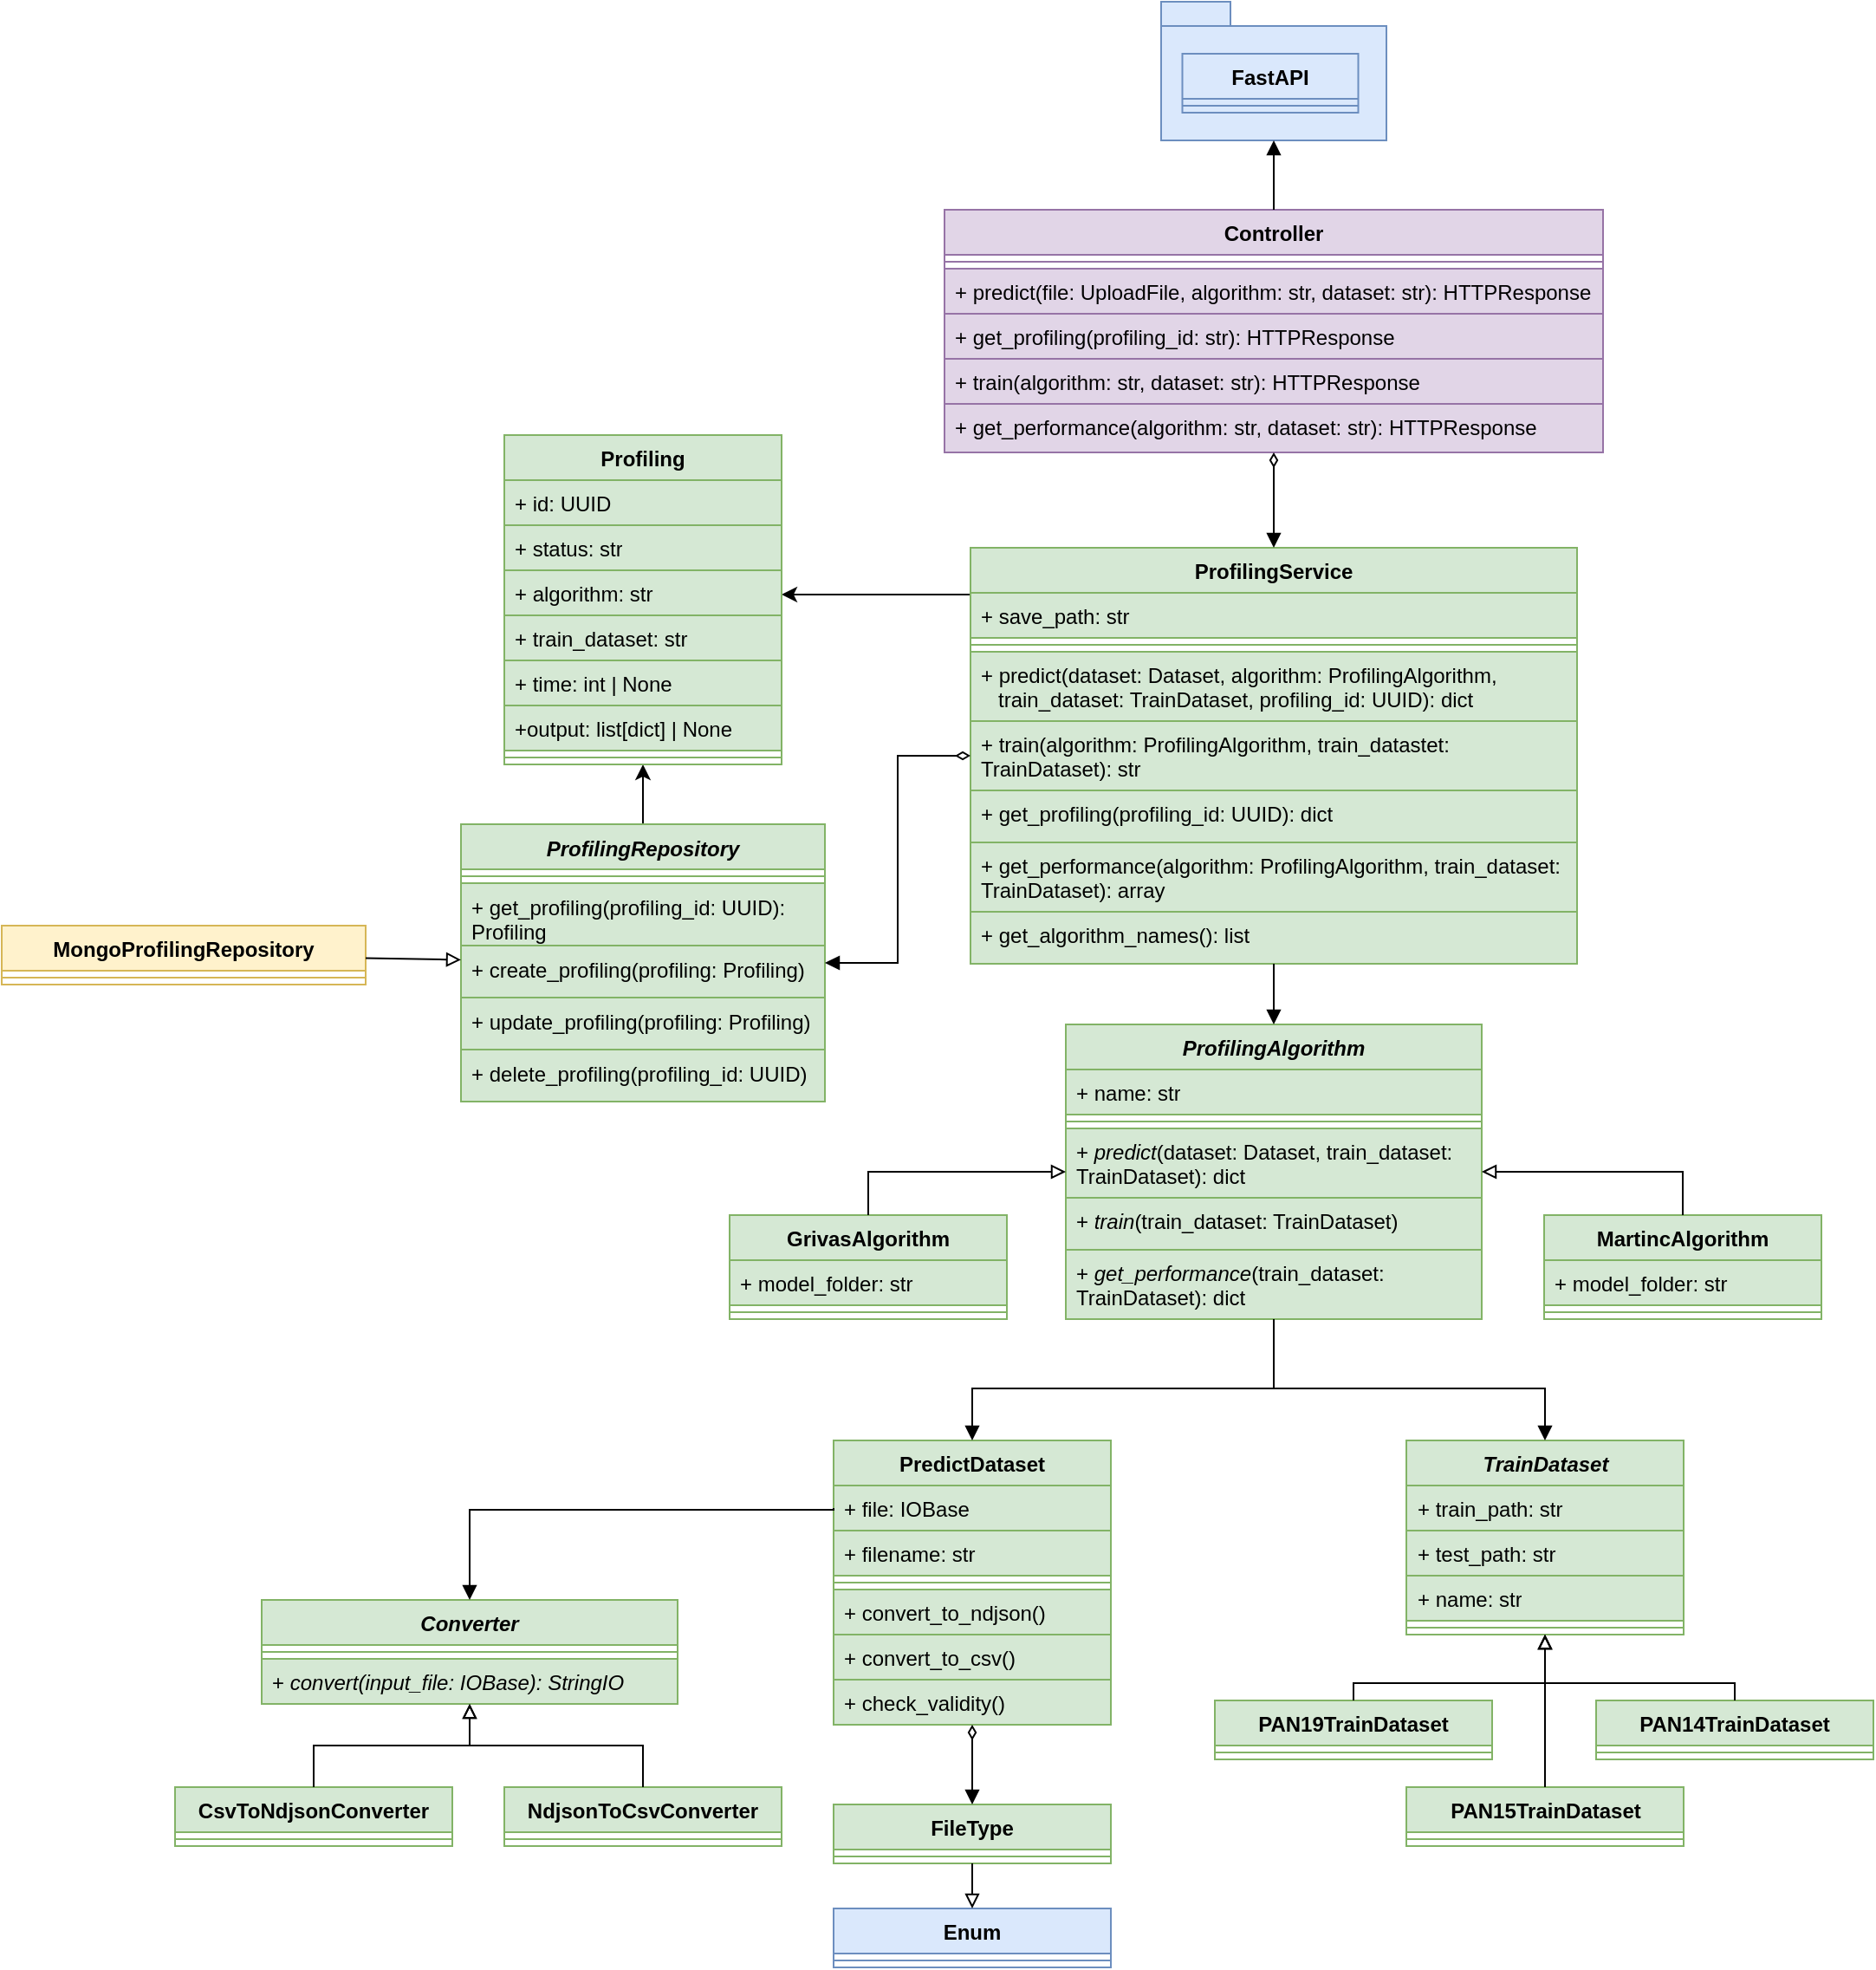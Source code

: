 <mxfile version="21.6.6" type="device">
  <diagram id="C5RBs43oDa-KdzZeNtuy" name="Page-1">
    <mxGraphModel dx="2245" dy="758" grid="1" gridSize="10" guides="1" tooltips="1" connect="1" arrows="1" fold="1" page="1" pageScale="1" pageWidth="827" pageHeight="1169" math="0" shadow="0">
      <root>
        <mxCell id="WIyWlLk6GJQsqaUBKTNV-0" />
        <mxCell id="WIyWlLk6GJQsqaUBKTNV-1" parent="WIyWlLk6GJQsqaUBKTNV-0" />
        <mxCell id="iga55nVqG8QuXNSVoh7L-0" value="Controller" style="swimlane;fontStyle=1;align=center;verticalAlign=top;childLayout=stackLayout;horizontal=1;startSize=26;horizontalStack=0;resizeParent=1;resizeParentMax=0;resizeLast=0;collapsible=1;marginBottom=0;whiteSpace=wrap;html=1;fillColor=#e1d5e7;strokeColor=#9673a6;" parent="WIyWlLk6GJQsqaUBKTNV-1" vertex="1">
          <mxGeometry x="224" y="150" width="380" height="140" as="geometry" />
        </mxCell>
        <mxCell id="iga55nVqG8QuXNSVoh7L-2" value="" style="line;strokeWidth=1;fillColor=none;align=left;verticalAlign=middle;spacingTop=-1;spacingLeft=3;spacingRight=3;rotatable=0;labelPosition=right;points=[];portConstraint=eastwest;strokeColor=inherit;" parent="iga55nVqG8QuXNSVoh7L-0" vertex="1">
          <mxGeometry y="26" width="380" height="8" as="geometry" />
        </mxCell>
        <mxCell id="iga55nVqG8QuXNSVoh7L-3" value="&lt;div&gt;+ predict(file: UploadFile, algorithm: str, dataset: str): HTTPResponse&lt;br&gt;&lt;/div&gt;" style="text;strokeColor=#9673a6;fillColor=#e1d5e7;align=left;verticalAlign=top;spacingLeft=4;spacingRight=4;overflow=hidden;rotatable=0;points=[[0,0.5],[1,0.5]];portConstraint=eastwest;whiteSpace=wrap;html=1;" parent="iga55nVqG8QuXNSVoh7L-0" vertex="1">
          <mxGeometry y="34" width="380" height="26" as="geometry" />
        </mxCell>
        <mxCell id="iga55nVqG8QuXNSVoh7L-4" value="+ get_profiling(profiling_id: str): HTTPResponse" style="text;strokeColor=#9673a6;fillColor=#e1d5e7;align=left;verticalAlign=top;spacingLeft=4;spacingRight=4;overflow=hidden;rotatable=0;points=[[0,0.5],[1,0.5]];portConstraint=eastwest;whiteSpace=wrap;html=1;" parent="iga55nVqG8QuXNSVoh7L-0" vertex="1">
          <mxGeometry y="60" width="380" height="26" as="geometry" />
        </mxCell>
        <mxCell id="iga55nVqG8QuXNSVoh7L-5" value="+ train(algorithm: str, dataset: str): HTTPResponse" style="text;strokeColor=#9673a6;fillColor=#e1d5e7;align=left;verticalAlign=top;spacingLeft=4;spacingRight=4;overflow=hidden;rotatable=0;points=[[0,0.5],[1,0.5]];portConstraint=eastwest;whiteSpace=wrap;html=1;" parent="iga55nVqG8QuXNSVoh7L-0" vertex="1">
          <mxGeometry y="86" width="380" height="26" as="geometry" />
        </mxCell>
        <mxCell id="iga55nVqG8QuXNSVoh7L-6" value="+ get_performance(algorithm: str, dataset: str): HTTPResponse" style="text;strokeColor=#9673a6;fillColor=#e1d5e7;align=left;verticalAlign=top;spacingLeft=4;spacingRight=4;overflow=hidden;rotatable=0;points=[[0,0.5],[1,0.5]];portConstraint=eastwest;whiteSpace=wrap;html=1;" parent="iga55nVqG8QuXNSVoh7L-0" vertex="1">
          <mxGeometry y="112" width="380" height="28" as="geometry" />
        </mxCell>
        <mxCell id="EwmfQyYsAitbLZJWJG6E-14" style="edgeStyle=orthogonalEdgeStyle;rounded=0;orthogonalLoop=1;jettySize=auto;html=1;" edge="1" parent="WIyWlLk6GJQsqaUBKTNV-1" source="iga55nVqG8QuXNSVoh7L-7" target="pwbX7yvWcsn5FrZxuHZ6-12">
          <mxGeometry relative="1" as="geometry">
            <Array as="points">
              <mxPoint x="200" y="372" />
              <mxPoint x="200" y="372" />
            </Array>
          </mxGeometry>
        </mxCell>
        <mxCell id="iga55nVqG8QuXNSVoh7L-7" value="ProfilingService" style="swimlane;fontStyle=1;align=center;verticalAlign=top;childLayout=stackLayout;horizontal=1;startSize=26;horizontalStack=0;resizeParent=1;resizeParentMax=0;resizeLast=0;collapsible=1;marginBottom=0;whiteSpace=wrap;html=1;fillColor=#d5e8d4;strokeColor=#82b366;" parent="WIyWlLk6GJQsqaUBKTNV-1" vertex="1">
          <mxGeometry x="239" y="345" width="350" height="240" as="geometry" />
        </mxCell>
        <mxCell id="iga55nVqG8QuXNSVoh7L-8" value="&lt;div&gt;+ save_path: str&lt;/div&gt;" style="text;strokeColor=#82b366;fillColor=#d5e8d4;align=left;verticalAlign=top;spacingLeft=4;spacingRight=4;overflow=hidden;rotatable=0;points=[[0,0.5],[1,0.5]];portConstraint=eastwest;whiteSpace=wrap;html=1;" parent="iga55nVqG8QuXNSVoh7L-7" vertex="1">
          <mxGeometry y="26" width="350" height="26" as="geometry" />
        </mxCell>
        <mxCell id="iga55nVqG8QuXNSVoh7L-9" value="" style="line;strokeWidth=1;fillColor=none;align=left;verticalAlign=middle;spacingTop=-1;spacingLeft=3;spacingRight=3;rotatable=0;labelPosition=right;points=[];portConstraint=eastwest;strokeColor=inherit;" parent="iga55nVqG8QuXNSVoh7L-7" vertex="1">
          <mxGeometry y="52" width="350" height="8" as="geometry" />
        </mxCell>
        <mxCell id="iga55nVqG8QuXNSVoh7L-10" value="&lt;div&gt;+ predict(dataset: Dataset, algorithm: ProfilingAlgorithm,&lt;/div&gt;&lt;div&gt;&amp;nbsp;&amp;nbsp; train_dataset: TrainDataset, profiling_id: UUID): dict&lt;br&gt;&lt;/div&gt;" style="text;strokeColor=#82b366;fillColor=#d5e8d4;align=left;verticalAlign=top;spacingLeft=4;spacingRight=4;overflow=hidden;rotatable=0;points=[[0,0.5],[1,0.5]];portConstraint=eastwest;whiteSpace=wrap;html=1;" parent="iga55nVqG8QuXNSVoh7L-7" vertex="1">
          <mxGeometry y="60" width="350" height="40" as="geometry" />
        </mxCell>
        <mxCell id="iga55nVqG8QuXNSVoh7L-22" value="+ train(algorithm: ProfilingAlgorithm, train_datastet: TrainDataset): str" style="text;strokeColor=#82b366;fillColor=#d5e8d4;align=left;verticalAlign=top;spacingLeft=4;spacingRight=4;overflow=hidden;rotatable=0;points=[[0,0.5],[1,0.5]];portConstraint=eastwest;whiteSpace=wrap;html=1;" parent="iga55nVqG8QuXNSVoh7L-7" vertex="1">
          <mxGeometry y="100" width="350" height="40" as="geometry" />
        </mxCell>
        <mxCell id="iga55nVqG8QuXNSVoh7L-21" value="+ get_profiling(profiling_id: UUID): dict" style="text;strokeColor=#82b366;fillColor=#d5e8d4;align=left;verticalAlign=top;spacingLeft=4;spacingRight=4;overflow=hidden;rotatable=0;points=[[0,0.5],[1,0.5]];portConstraint=eastwest;whiteSpace=wrap;html=1;" parent="iga55nVqG8QuXNSVoh7L-7" vertex="1">
          <mxGeometry y="140" width="350" height="30" as="geometry" />
        </mxCell>
        <mxCell id="iga55nVqG8QuXNSVoh7L-23" value="+ get_performance(algorithm: ProfilingAlgorithm, train_dataset: TrainDataset): array" style="text;strokeColor=#82b366;fillColor=#d5e8d4;align=left;verticalAlign=top;spacingLeft=4;spacingRight=4;overflow=hidden;rotatable=0;points=[[0,0.5],[1,0.5]];portConstraint=eastwest;whiteSpace=wrap;html=1;" parent="iga55nVqG8QuXNSVoh7L-7" vertex="1">
          <mxGeometry y="170" width="350" height="40" as="geometry" />
        </mxCell>
        <mxCell id="iga55nVqG8QuXNSVoh7L-24" value="+ get_algorithm_names(): list " style="text;strokeColor=#82b366;fillColor=#d5e8d4;align=left;verticalAlign=top;spacingLeft=4;spacingRight=4;overflow=hidden;rotatable=0;points=[[0,0.5],[1,0.5]];portConstraint=eastwest;whiteSpace=wrap;html=1;" parent="iga55nVqG8QuXNSVoh7L-7" vertex="1">
          <mxGeometry y="210" width="350" height="30" as="geometry" />
        </mxCell>
        <mxCell id="iga55nVqG8QuXNSVoh7L-11" value="" style="shape=folder;spacingTop=10;tabWidth=40;tabHeight=14;tabPosition=left;html=1;whiteSpace=wrap;labelPosition=center;verticalLabelPosition=bottom;align=center;verticalAlign=top;fillColor=#dae8fc;strokeColor=#6c8ebf;" parent="WIyWlLk6GJQsqaUBKTNV-1" vertex="1">
          <mxGeometry x="349" y="30" width="130" height="80" as="geometry" />
        </mxCell>
        <mxCell id="iga55nVqG8QuXNSVoh7L-12" value="FastAPI" style="swimlane;fontStyle=1;align=center;verticalAlign=top;childLayout=stackLayout;horizontal=1;startSize=26;horizontalStack=0;resizeParent=1;resizeParentMax=0;resizeLast=0;collapsible=1;marginBottom=0;whiteSpace=wrap;html=1;fillColor=#dae8fc;strokeColor=#6c8ebf;" parent="WIyWlLk6GJQsqaUBKTNV-1" vertex="1">
          <mxGeometry x="361.25" y="60" width="101.5" height="34" as="geometry" />
        </mxCell>
        <mxCell id="iga55nVqG8QuXNSVoh7L-14" value="" style="line;strokeWidth=1;fillColor=none;align=left;verticalAlign=middle;spacingTop=-1;spacingLeft=3;spacingRight=3;rotatable=0;labelPosition=right;points=[];portConstraint=eastwest;strokeColor=inherit;" parent="iga55nVqG8QuXNSVoh7L-12" vertex="1">
          <mxGeometry y="26" width="101.5" height="8" as="geometry" />
        </mxCell>
        <mxCell id="iga55nVqG8QuXNSVoh7L-16" value="" style="endArrow=block;html=1;rounded=0;entryX=0.5;entryY=1;entryDx=0;entryDy=0;entryPerimeter=0;exitX=0.5;exitY=0;exitDx=0;exitDy=0;endFill=1;" parent="WIyWlLk6GJQsqaUBKTNV-1" source="iga55nVqG8QuXNSVoh7L-0" target="iga55nVqG8QuXNSVoh7L-11" edge="1">
          <mxGeometry width="50" height="50" relative="1" as="geometry">
            <mxPoint x="310" y="280" as="sourcePoint" />
            <mxPoint x="360" y="230" as="targetPoint" />
          </mxGeometry>
        </mxCell>
        <mxCell id="iga55nVqG8QuXNSVoh7L-17" value="" style="endArrow=block;html=1;rounded=0;entryX=0.5;entryY=0;entryDx=0;entryDy=0;startArrow=diamondThin;startFill=0;endFill=1;" parent="WIyWlLk6GJQsqaUBKTNV-1" source="iga55nVqG8QuXNSVoh7L-6" target="iga55nVqG8QuXNSVoh7L-7" edge="1">
          <mxGeometry width="50" height="50" relative="1" as="geometry">
            <mxPoint x="411" y="370" as="sourcePoint" />
            <mxPoint x="360" y="230" as="targetPoint" />
          </mxGeometry>
        </mxCell>
        <mxCell id="iga55nVqG8QuXNSVoh7L-25" value="&lt;i&gt;ProfilingAlgorithm&lt;/i&gt;" style="swimlane;fontStyle=1;align=center;verticalAlign=top;childLayout=stackLayout;horizontal=1;startSize=26;horizontalStack=0;resizeParent=1;resizeParentMax=0;resizeLast=0;collapsible=1;marginBottom=0;whiteSpace=wrap;html=1;fillColor=#d5e8d4;strokeColor=#82b366;" parent="WIyWlLk6GJQsqaUBKTNV-1" vertex="1">
          <mxGeometry x="294" y="620" width="240" height="170" as="geometry" />
        </mxCell>
        <mxCell id="iga55nVqG8QuXNSVoh7L-26" value="&lt;div&gt;+ name: str&lt;/div&gt;" style="text;strokeColor=#82b366;fillColor=#d5e8d4;align=left;verticalAlign=top;spacingLeft=4;spacingRight=4;overflow=hidden;rotatable=0;points=[[0,0.5],[1,0.5]];portConstraint=eastwest;whiteSpace=wrap;html=1;" parent="iga55nVqG8QuXNSVoh7L-25" vertex="1">
          <mxGeometry y="26" width="240" height="26" as="geometry" />
        </mxCell>
        <mxCell id="iga55nVqG8QuXNSVoh7L-27" value="" style="line;strokeWidth=1;fillColor=none;align=left;verticalAlign=middle;spacingTop=-1;spacingLeft=3;spacingRight=3;rotatable=0;labelPosition=right;points=[];portConstraint=eastwest;strokeColor=inherit;" parent="iga55nVqG8QuXNSVoh7L-25" vertex="1">
          <mxGeometry y="52" width="240" height="8" as="geometry" />
        </mxCell>
        <mxCell id="iga55nVqG8QuXNSVoh7L-28" value="+ &lt;i&gt;predict&lt;/i&gt;(dataset: Dataset, train_dataset: TrainDataset): dict" style="text;strokeColor=#82b366;fillColor=#d5e8d4;align=left;verticalAlign=top;spacingLeft=4;spacingRight=4;overflow=hidden;rotatable=0;points=[[0,0.5],[1,0.5]];portConstraint=eastwest;whiteSpace=wrap;html=1;" parent="iga55nVqG8QuXNSVoh7L-25" vertex="1">
          <mxGeometry y="60" width="240" height="40" as="geometry" />
        </mxCell>
        <mxCell id="iga55nVqG8QuXNSVoh7L-72" value="+ &lt;i&gt;train&lt;/i&gt;(train_dataset: TrainDataset)" style="text;strokeColor=#82b366;fillColor=#d5e8d4;align=left;verticalAlign=top;spacingLeft=4;spacingRight=4;overflow=hidden;rotatable=0;points=[[0,0.5],[1,0.5]];portConstraint=eastwest;whiteSpace=wrap;html=1;" parent="iga55nVqG8QuXNSVoh7L-25" vertex="1">
          <mxGeometry y="100" width="240" height="30" as="geometry" />
        </mxCell>
        <mxCell id="iga55nVqG8QuXNSVoh7L-98" value="+ &lt;i&gt;get_performance&lt;/i&gt;(train_dataset: TrainDataset): dict" style="text;strokeColor=#82b366;fillColor=#d5e8d4;align=left;verticalAlign=top;spacingLeft=4;spacingRight=4;overflow=hidden;rotatable=0;points=[[0,0.5],[1,0.5]];portConstraint=eastwest;whiteSpace=wrap;html=1;" parent="iga55nVqG8QuXNSVoh7L-25" vertex="1">
          <mxGeometry y="130" width="240" height="40" as="geometry" />
        </mxCell>
        <mxCell id="iga55nVqG8QuXNSVoh7L-31" value="&lt;i&gt;TrainDataset&lt;/i&gt;" style="swimlane;fontStyle=1;align=center;verticalAlign=top;childLayout=stackLayout;horizontal=1;startSize=26;horizontalStack=0;resizeParent=1;resizeParentMax=0;resizeLast=0;collapsible=1;marginBottom=0;whiteSpace=wrap;html=1;fillColor=#d5e8d4;strokeColor=#82b366;" parent="WIyWlLk6GJQsqaUBKTNV-1" vertex="1">
          <mxGeometry x="490.5" y="860" width="160" height="112" as="geometry" />
        </mxCell>
        <mxCell id="iga55nVqG8QuXNSVoh7L-36" value="+ train_path: str" style="text;strokeColor=#82b366;fillColor=#d5e8d4;align=left;verticalAlign=top;spacingLeft=4;spacingRight=4;overflow=hidden;rotatable=0;points=[[0,0.5],[1,0.5]];portConstraint=eastwest;whiteSpace=wrap;html=1;" parent="iga55nVqG8QuXNSVoh7L-31" vertex="1">
          <mxGeometry y="26" width="160" height="26" as="geometry" />
        </mxCell>
        <mxCell id="iga55nVqG8QuXNSVoh7L-35" value="+ test_path: str" style="text;strokeColor=#82b366;fillColor=#d5e8d4;align=left;verticalAlign=top;spacingLeft=4;spacingRight=4;overflow=hidden;rotatable=0;points=[[0,0.5],[1,0.5]];portConstraint=eastwest;whiteSpace=wrap;html=1;" parent="iga55nVqG8QuXNSVoh7L-31" vertex="1">
          <mxGeometry y="52" width="160" height="26" as="geometry" />
        </mxCell>
        <mxCell id="iga55nVqG8QuXNSVoh7L-32" value="+ name: str" style="text;strokeColor=#82b366;fillColor=#d5e8d4;align=left;verticalAlign=top;spacingLeft=4;spacingRight=4;overflow=hidden;rotatable=0;points=[[0,0.5],[1,0.5]];portConstraint=eastwest;whiteSpace=wrap;html=1;" parent="iga55nVqG8QuXNSVoh7L-31" vertex="1">
          <mxGeometry y="78" width="160" height="26" as="geometry" />
        </mxCell>
        <mxCell id="iga55nVqG8QuXNSVoh7L-33" value="" style="line;strokeWidth=1;fillColor=none;align=left;verticalAlign=middle;spacingTop=-1;spacingLeft=3;spacingRight=3;rotatable=0;labelPosition=right;points=[];portConstraint=eastwest;strokeColor=inherit;" parent="iga55nVqG8QuXNSVoh7L-31" vertex="1">
          <mxGeometry y="104" width="160" height="8" as="geometry" />
        </mxCell>
        <mxCell id="iga55nVqG8QuXNSVoh7L-53" value="PAN14TrainDataset" style="swimlane;fontStyle=1;align=center;verticalAlign=top;childLayout=stackLayout;horizontal=1;startSize=26;horizontalStack=0;resizeParent=1;resizeParentMax=0;resizeLast=0;collapsible=1;marginBottom=0;whiteSpace=wrap;html=1;fillColor=#d5e8d4;strokeColor=#82b366;" parent="WIyWlLk6GJQsqaUBKTNV-1" vertex="1">
          <mxGeometry x="600" y="1010" width="160" height="34" as="geometry" />
        </mxCell>
        <mxCell id="iga55nVqG8QuXNSVoh7L-55" value="" style="line;strokeWidth=1;fillColor=none;align=left;verticalAlign=middle;spacingTop=-1;spacingLeft=3;spacingRight=3;rotatable=0;labelPosition=right;points=[];portConstraint=eastwest;strokeColor=inherit;" parent="iga55nVqG8QuXNSVoh7L-53" vertex="1">
          <mxGeometry y="26" width="160" height="8" as="geometry" />
        </mxCell>
        <mxCell id="iga55nVqG8QuXNSVoh7L-57" value="PAN15TrainDataset" style="swimlane;fontStyle=1;align=center;verticalAlign=top;childLayout=stackLayout;horizontal=1;startSize=26;horizontalStack=0;resizeParent=1;resizeParentMax=0;resizeLast=0;collapsible=1;marginBottom=0;whiteSpace=wrap;html=1;fillColor=#d5e8d4;strokeColor=#82b366;" parent="WIyWlLk6GJQsqaUBKTNV-1" vertex="1">
          <mxGeometry x="490.5" y="1060" width="160" height="34" as="geometry" />
        </mxCell>
        <mxCell id="iga55nVqG8QuXNSVoh7L-59" value="" style="line;strokeWidth=1;fillColor=none;align=left;verticalAlign=middle;spacingTop=-1;spacingLeft=3;spacingRight=3;rotatable=0;labelPosition=right;points=[];portConstraint=eastwest;strokeColor=inherit;" parent="iga55nVqG8QuXNSVoh7L-57" vertex="1">
          <mxGeometry y="26" width="160" height="8" as="geometry" />
        </mxCell>
        <mxCell id="iga55nVqG8QuXNSVoh7L-61" value="&lt;b&gt;PAN19TrainDataset&lt;/b&gt;" style="swimlane;fontStyle=1;align=center;verticalAlign=top;childLayout=stackLayout;horizontal=1;startSize=26;horizontalStack=0;resizeParent=1;resizeParentMax=0;resizeLast=0;collapsible=1;marginBottom=0;whiteSpace=wrap;html=1;fillColor=#d5e8d4;strokeColor=#82b366;" parent="WIyWlLk6GJQsqaUBKTNV-1" vertex="1">
          <mxGeometry x="380" y="1010" width="160" height="34" as="geometry" />
        </mxCell>
        <mxCell id="iga55nVqG8QuXNSVoh7L-63" value="" style="line;strokeWidth=1;fillColor=none;align=left;verticalAlign=middle;spacingTop=-1;spacingLeft=3;spacingRight=3;rotatable=0;labelPosition=right;points=[];portConstraint=eastwest;strokeColor=inherit;" parent="iga55nVqG8QuXNSVoh7L-61" vertex="1">
          <mxGeometry y="26" width="160" height="8" as="geometry" />
        </mxCell>
        <mxCell id="iga55nVqG8QuXNSVoh7L-65" value="" style="endArrow=block;html=1;rounded=0;entryX=0.5;entryY=1;entryDx=0;entryDy=0;exitX=0.5;exitY=0;exitDx=0;exitDy=0;edgeStyle=orthogonalEdgeStyle;startArrow=none;startFill=0;endFill=0;" parent="WIyWlLk6GJQsqaUBKTNV-1" source="iga55nVqG8QuXNSVoh7L-61" target="iga55nVqG8QuXNSVoh7L-31" edge="1">
          <mxGeometry width="50" height="50" relative="1" as="geometry">
            <mxPoint x="500.5" y="890" as="sourcePoint" />
            <mxPoint x="550.5" y="840" as="targetPoint" />
            <Array as="points">
              <mxPoint x="460" y="1000" />
              <mxPoint x="571" y="1000" />
            </Array>
          </mxGeometry>
        </mxCell>
        <mxCell id="iga55nVqG8QuXNSVoh7L-68" value="" style="endArrow=block;html=1;rounded=0;entryX=0.5;entryY=1;entryDx=0;entryDy=0;exitX=0.5;exitY=0;exitDx=0;exitDy=0;edgeStyle=orthogonalEdgeStyle;endFill=0;startArrow=none;startFill=0;" parent="WIyWlLk6GJQsqaUBKTNV-1" source="iga55nVqG8QuXNSVoh7L-53" target="iga55nVqG8QuXNSVoh7L-31" edge="1">
          <mxGeometry width="50" height="50" relative="1" as="geometry">
            <mxPoint x="390.5" y="990" as="sourcePoint" />
            <mxPoint x="580.5" y="922" as="targetPoint" />
            <Array as="points">
              <mxPoint x="680" y="1000" />
              <mxPoint x="571" y="1000" />
            </Array>
          </mxGeometry>
        </mxCell>
        <mxCell id="iga55nVqG8QuXNSVoh7L-69" value="" style="endArrow=block;html=1;rounded=0;entryX=0.5;entryY=1;entryDx=0;entryDy=0;exitX=0.5;exitY=0;exitDx=0;exitDy=0;endFill=0;startArrow=none;startFill=0;" parent="WIyWlLk6GJQsqaUBKTNV-1" source="iga55nVqG8QuXNSVoh7L-57" target="iga55nVqG8QuXNSVoh7L-31" edge="1">
          <mxGeometry width="50" height="50" relative="1" as="geometry">
            <mxPoint x="530.5" y="940" as="sourcePoint" />
            <mxPoint x="580.5" y="890" as="targetPoint" />
          </mxGeometry>
        </mxCell>
        <mxCell id="iga55nVqG8QuXNSVoh7L-70" value="" style="endArrow=none;html=1;rounded=0;endFill=0;startArrow=block;startFill=1;edgeStyle=orthogonalEdgeStyle;" parent="WIyWlLk6GJQsqaUBKTNV-1" source="iga55nVqG8QuXNSVoh7L-31" target="iga55nVqG8QuXNSVoh7L-98" edge="1">
          <mxGeometry width="50" height="50" relative="1" as="geometry">
            <mxPoint x="540.25" y="760" as="sourcePoint" />
            <mxPoint x="380.25" y="770" as="targetPoint" />
            <Array as="points">
              <mxPoint x="571" y="830" />
              <mxPoint x="414" y="830" />
            </Array>
          </mxGeometry>
        </mxCell>
        <mxCell id="iga55nVqG8QuXNSVoh7L-74" value="" style="endArrow=block;html=1;rounded=0;entryX=0.5;entryY=0;entryDx=0;entryDy=0;endFill=1;" parent="WIyWlLk6GJQsqaUBKTNV-1" source="iga55nVqG8QuXNSVoh7L-24" target="iga55nVqG8QuXNSVoh7L-25" edge="1">
          <mxGeometry width="50" height="50" relative="1" as="geometry">
            <mxPoint x="440" y="670" as="sourcePoint" />
            <mxPoint x="310" y="740" as="targetPoint" />
          </mxGeometry>
        </mxCell>
        <mxCell id="iga55nVqG8QuXNSVoh7L-75" value="PredictDataset" style="swimlane;fontStyle=1;align=center;verticalAlign=top;childLayout=stackLayout;horizontal=1;startSize=26;horizontalStack=0;resizeParent=1;resizeParentMax=0;resizeLast=0;collapsible=1;marginBottom=0;whiteSpace=wrap;html=1;fillColor=#d5e8d4;strokeColor=#82b366;" parent="WIyWlLk6GJQsqaUBKTNV-1" vertex="1">
          <mxGeometry x="160" y="860" width="160" height="164" as="geometry" />
        </mxCell>
        <mxCell id="iga55nVqG8QuXNSVoh7L-89" value="+ file: IOBase" style="text;strokeColor=#82b366;fillColor=#d5e8d4;align=left;verticalAlign=top;spacingLeft=4;spacingRight=4;overflow=hidden;rotatable=0;points=[[0,0.5],[1,0.5]];portConstraint=eastwest;whiteSpace=wrap;html=1;" parent="iga55nVqG8QuXNSVoh7L-75" vertex="1">
          <mxGeometry y="26" width="160" height="26" as="geometry" />
        </mxCell>
        <mxCell id="iga55nVqG8QuXNSVoh7L-78" value="&lt;div&gt;+ filename: str&lt;/div&gt;" style="text;strokeColor=#82b366;fillColor=#d5e8d4;align=left;verticalAlign=top;spacingLeft=4;spacingRight=4;overflow=hidden;rotatable=0;points=[[0,0.5],[1,0.5]];portConstraint=eastwest;whiteSpace=wrap;html=1;" parent="iga55nVqG8QuXNSVoh7L-75" vertex="1">
          <mxGeometry y="52" width="160" height="26" as="geometry" />
        </mxCell>
        <mxCell id="iga55nVqG8QuXNSVoh7L-110" value="" style="line;strokeWidth=1;fillColor=none;align=left;verticalAlign=middle;spacingTop=-1;spacingLeft=3;spacingRight=3;rotatable=0;labelPosition=right;points=[];portConstraint=eastwest;strokeColor=inherit;" parent="iga55nVqG8QuXNSVoh7L-75" vertex="1">
          <mxGeometry y="78" width="160" height="8" as="geometry" />
        </mxCell>
        <mxCell id="iga55nVqG8QuXNSVoh7L-109" value="+ convert_to_ndjson()" style="text;strokeColor=#82b366;fillColor=#d5e8d4;align=left;verticalAlign=top;spacingLeft=4;spacingRight=4;overflow=hidden;rotatable=0;points=[[0,0.5],[1,0.5]];portConstraint=eastwest;whiteSpace=wrap;html=1;" parent="iga55nVqG8QuXNSVoh7L-75" vertex="1">
          <mxGeometry y="86" width="160" height="26" as="geometry" />
        </mxCell>
        <mxCell id="iga55nVqG8QuXNSVoh7L-111" value="+ convert_to_csv()" style="text;strokeColor=#82b366;fillColor=#d5e8d4;align=left;verticalAlign=top;spacingLeft=4;spacingRight=4;overflow=hidden;rotatable=0;points=[[0,0.5],[1,0.5]];portConstraint=eastwest;whiteSpace=wrap;html=1;" parent="iga55nVqG8QuXNSVoh7L-75" vertex="1">
          <mxGeometry y="112" width="160" height="26" as="geometry" />
        </mxCell>
        <mxCell id="iga55nVqG8QuXNSVoh7L-112" value="+ check_validity()" style="text;strokeColor=#82b366;fillColor=#d5e8d4;align=left;verticalAlign=top;spacingLeft=4;spacingRight=4;overflow=hidden;rotatable=0;points=[[0,0.5],[1,0.5]];portConstraint=eastwest;whiteSpace=wrap;html=1;" parent="iga55nVqG8QuXNSVoh7L-75" vertex="1">
          <mxGeometry y="138" width="160" height="26" as="geometry" />
        </mxCell>
        <mxCell id="iga55nVqG8QuXNSVoh7L-80" value="FileType" style="swimlane;fontStyle=1;align=center;verticalAlign=top;childLayout=stackLayout;horizontal=1;startSize=26;horizontalStack=0;resizeParent=1;resizeParentMax=0;resizeLast=0;collapsible=1;marginBottom=0;whiteSpace=wrap;html=1;fillColor=#d5e8d4;strokeColor=#82b366;" parent="WIyWlLk6GJQsqaUBKTNV-1" vertex="1">
          <mxGeometry x="160" y="1070" width="160" height="34" as="geometry" />
        </mxCell>
        <mxCell id="iga55nVqG8QuXNSVoh7L-82" value="" style="line;strokeWidth=1;fillColor=none;align=left;verticalAlign=middle;spacingTop=-1;spacingLeft=3;spacingRight=3;rotatable=0;labelPosition=right;points=[];portConstraint=eastwest;strokeColor=inherit;" parent="iga55nVqG8QuXNSVoh7L-80" vertex="1">
          <mxGeometry y="26" width="160" height="8" as="geometry" />
        </mxCell>
        <mxCell id="iga55nVqG8QuXNSVoh7L-83" value="Enum" style="swimlane;fontStyle=1;align=center;verticalAlign=top;childLayout=stackLayout;horizontal=1;startSize=26;horizontalStack=0;resizeParent=1;resizeParentMax=0;resizeLast=0;collapsible=1;marginBottom=0;whiteSpace=wrap;html=1;fillColor=#dae8fc;strokeColor=#6c8ebf;" parent="WIyWlLk6GJQsqaUBKTNV-1" vertex="1">
          <mxGeometry x="160" y="1130" width="160" height="34" as="geometry" />
        </mxCell>
        <mxCell id="iga55nVqG8QuXNSVoh7L-84" value="" style="line;strokeWidth=1;fillColor=none;align=left;verticalAlign=middle;spacingTop=-1;spacingLeft=3;spacingRight=3;rotatable=0;labelPosition=right;points=[];portConstraint=eastwest;strokeColor=inherit;" parent="iga55nVqG8QuXNSVoh7L-83" vertex="1">
          <mxGeometry y="26" width="160" height="8" as="geometry" />
        </mxCell>
        <mxCell id="iga55nVqG8QuXNSVoh7L-85" value="" style="endArrow=block;html=1;rounded=0;entryX=0.5;entryY=0;entryDx=0;entryDy=0;exitX=0.5;exitY=1;exitDx=0;exitDy=0;endFill=0;" parent="WIyWlLk6GJQsqaUBKTNV-1" source="iga55nVqG8QuXNSVoh7L-80" target="iga55nVqG8QuXNSVoh7L-83" edge="1">
          <mxGeometry width="50" height="50" relative="1" as="geometry">
            <mxPoint x="222" y="720" as="sourcePoint" />
            <mxPoint x="370" y="997" as="targetPoint" />
          </mxGeometry>
        </mxCell>
        <mxCell id="iga55nVqG8QuXNSVoh7L-88" value="" style="endArrow=diamondThin;html=1;rounded=0;endFill=0;startArrow=block;startFill=1;entryX=0.5;entryY=1;entryDx=0;entryDy=0;exitX=0.5;exitY=0;exitDx=0;exitDy=0;" parent="WIyWlLk6GJQsqaUBKTNV-1" source="iga55nVqG8QuXNSVoh7L-80" target="iga55nVqG8QuXNSVoh7L-75" edge="1">
          <mxGeometry width="50" height="50" relative="1" as="geometry">
            <mxPoint x="505" y="955" as="sourcePoint" />
            <mxPoint x="302" y="930" as="targetPoint" />
          </mxGeometry>
        </mxCell>
        <mxCell id="iga55nVqG8QuXNSVoh7L-92" value="" style="endArrow=block;html=1;rounded=0;entryX=0.5;entryY=0;entryDx=0;entryDy=0;edgeStyle=orthogonalEdgeStyle;endFill=1;" parent="WIyWlLk6GJQsqaUBKTNV-1" source="iga55nVqG8QuXNSVoh7L-98" target="iga55nVqG8QuXNSVoh7L-75" edge="1">
          <mxGeometry width="50" height="50" relative="1" as="geometry">
            <mxPoint x="360" y="960" as="sourcePoint" />
            <mxPoint x="410" y="910" as="targetPoint" />
            <Array as="points">
              <mxPoint x="414" y="830" />
              <mxPoint x="240" y="830" />
            </Array>
          </mxGeometry>
        </mxCell>
        <mxCell id="iga55nVqG8QuXNSVoh7L-93" value="MartincAlgorithm" style="swimlane;fontStyle=1;align=center;verticalAlign=top;childLayout=stackLayout;horizontal=1;startSize=26;horizontalStack=0;resizeParent=1;resizeParentMax=0;resizeLast=0;collapsible=1;marginBottom=0;whiteSpace=wrap;html=1;fillColor=#d5e8d4;strokeColor=#82b366;" parent="WIyWlLk6GJQsqaUBKTNV-1" vertex="1">
          <mxGeometry x="570" y="730" width="160" height="60" as="geometry" />
        </mxCell>
        <mxCell id="iga55nVqG8QuXNSVoh7L-94" value="+ model_folder: str" style="text;strokeColor=#82b366;fillColor=#d5e8d4;align=left;verticalAlign=top;spacingLeft=4;spacingRight=4;overflow=hidden;rotatable=0;points=[[0,0.5],[1,0.5]];portConstraint=eastwest;whiteSpace=wrap;html=1;" parent="iga55nVqG8QuXNSVoh7L-93" vertex="1">
          <mxGeometry y="26" width="160" height="26" as="geometry" />
        </mxCell>
        <mxCell id="iga55nVqG8QuXNSVoh7L-97" value="" style="line;strokeWidth=1;fillColor=none;align=left;verticalAlign=middle;spacingTop=-1;spacingLeft=3;spacingRight=3;rotatable=0;labelPosition=right;points=[];portConstraint=eastwest;strokeColor=inherit;" parent="iga55nVqG8QuXNSVoh7L-93" vertex="1">
          <mxGeometry y="52" width="160" height="8" as="geometry" />
        </mxCell>
        <mxCell id="iga55nVqG8QuXNSVoh7L-99" value="" style="endArrow=block;html=1;rounded=0;exitX=0.5;exitY=0;exitDx=0;exitDy=0;endFill=0;edgeStyle=orthogonalEdgeStyle;" parent="WIyWlLk6GJQsqaUBKTNV-1" source="iga55nVqG8QuXNSVoh7L-93" target="iga55nVqG8QuXNSVoh7L-25" edge="1">
          <mxGeometry width="50" height="50" relative="1" as="geometry">
            <mxPoint x="610" y="635" as="sourcePoint" />
            <mxPoint x="660" y="585" as="targetPoint" />
          </mxGeometry>
        </mxCell>
        <mxCell id="iga55nVqG8QuXNSVoh7L-100" value="GrivasAlgorithm" style="swimlane;fontStyle=1;align=center;verticalAlign=top;childLayout=stackLayout;horizontal=1;startSize=26;horizontalStack=0;resizeParent=1;resizeParentMax=0;resizeLast=0;collapsible=1;marginBottom=0;whiteSpace=wrap;html=1;fillColor=#d5e8d4;strokeColor=#82b366;" parent="WIyWlLk6GJQsqaUBKTNV-1" vertex="1">
          <mxGeometry x="100" y="730" width="160" height="60" as="geometry" />
        </mxCell>
        <mxCell id="iga55nVqG8QuXNSVoh7L-101" value="+ model_folder: str" style="text;strokeColor=#82b366;fillColor=#d5e8d4;align=left;verticalAlign=top;spacingLeft=4;spacingRight=4;overflow=hidden;rotatable=0;points=[[0,0.5],[1,0.5]];portConstraint=eastwest;whiteSpace=wrap;html=1;" parent="iga55nVqG8QuXNSVoh7L-100" vertex="1">
          <mxGeometry y="26" width="160" height="26" as="geometry" />
        </mxCell>
        <mxCell id="iga55nVqG8QuXNSVoh7L-102" value="" style="line;strokeWidth=1;fillColor=none;align=left;verticalAlign=middle;spacingTop=-1;spacingLeft=3;spacingRight=3;rotatable=0;labelPosition=right;points=[];portConstraint=eastwest;strokeColor=inherit;" parent="iga55nVqG8QuXNSVoh7L-100" vertex="1">
          <mxGeometry y="52" width="160" height="8" as="geometry" />
        </mxCell>
        <mxCell id="iga55nVqG8QuXNSVoh7L-103" value="" style="endArrow=block;html=1;rounded=0;exitX=0.5;exitY=0;exitDx=0;exitDy=0;endFill=0;edgeStyle=orthogonalEdgeStyle;" parent="WIyWlLk6GJQsqaUBKTNV-1" source="iga55nVqG8QuXNSVoh7L-100" target="iga55nVqG8QuXNSVoh7L-25" edge="1">
          <mxGeometry width="50" height="50" relative="1" as="geometry">
            <mxPoint x="263" y="640" as="sourcePoint" />
            <mxPoint x="217" y="641" as="targetPoint" />
          </mxGeometry>
        </mxCell>
        <mxCell id="iga55nVqG8QuXNSVoh7L-118" value="&lt;i&gt;Converter&lt;/i&gt;" style="swimlane;fontStyle=1;align=center;verticalAlign=top;childLayout=stackLayout;horizontal=1;startSize=26;horizontalStack=0;resizeParent=1;resizeParentMax=0;resizeLast=0;collapsible=1;marginBottom=0;whiteSpace=wrap;html=1;fillColor=#d5e8d4;strokeColor=#82b366;" parent="WIyWlLk6GJQsqaUBKTNV-1" vertex="1">
          <mxGeometry x="-170" y="952" width="240" height="60" as="geometry" />
        </mxCell>
        <mxCell id="iga55nVqG8QuXNSVoh7L-120" value="" style="line;strokeWidth=1;fillColor=none;align=left;verticalAlign=middle;spacingTop=-1;spacingLeft=3;spacingRight=3;rotatable=0;labelPosition=right;points=[];portConstraint=eastwest;strokeColor=inherit;" parent="iga55nVqG8QuXNSVoh7L-118" vertex="1">
          <mxGeometry y="26" width="240" height="8" as="geometry" />
        </mxCell>
        <mxCell id="iga55nVqG8QuXNSVoh7L-123" value="&lt;div&gt;+ &lt;i&gt;convert(input_file: IOBase): StringIO&lt;/i&gt;&lt;/div&gt;" style="text;strokeColor=#82b366;fillColor=#d5e8d4;align=left;verticalAlign=top;spacingLeft=4;spacingRight=4;overflow=hidden;rotatable=0;points=[[0,0.5],[1,0.5]];portConstraint=eastwest;whiteSpace=wrap;html=1;" parent="iga55nVqG8QuXNSVoh7L-118" vertex="1">
          <mxGeometry y="34" width="240" height="26" as="geometry" />
        </mxCell>
        <mxCell id="iga55nVqG8QuXNSVoh7L-127" value="&lt;div&gt;CsvToNdjsonConverter&lt;/div&gt;" style="swimlane;fontStyle=1;align=center;verticalAlign=top;childLayout=stackLayout;horizontal=1;startSize=26;horizontalStack=0;resizeParent=1;resizeParentMax=0;resizeLast=0;collapsible=1;marginBottom=0;whiteSpace=wrap;html=1;fillColor=#d5e8d4;strokeColor=#82b366;" parent="WIyWlLk6GJQsqaUBKTNV-1" vertex="1">
          <mxGeometry x="-220" y="1060" width="160" height="34" as="geometry" />
        </mxCell>
        <mxCell id="iga55nVqG8QuXNSVoh7L-130" value="" style="line;strokeWidth=1;fillColor=none;align=left;verticalAlign=middle;spacingTop=-1;spacingLeft=3;spacingRight=3;rotatable=0;labelPosition=right;points=[];portConstraint=eastwest;strokeColor=inherit;" parent="iga55nVqG8QuXNSVoh7L-127" vertex="1">
          <mxGeometry y="26" width="160" height="8" as="geometry" />
        </mxCell>
        <mxCell id="iga55nVqG8QuXNSVoh7L-134" value="NdjsonToCsvConverter" style="swimlane;fontStyle=1;align=center;verticalAlign=top;childLayout=stackLayout;horizontal=1;startSize=26;horizontalStack=0;resizeParent=1;resizeParentMax=0;resizeLast=0;collapsible=1;marginBottom=0;whiteSpace=wrap;html=1;fillColor=#d5e8d4;strokeColor=#82b366;" parent="WIyWlLk6GJQsqaUBKTNV-1" vertex="1">
          <mxGeometry x="-30" y="1060" width="160" height="34" as="geometry" />
        </mxCell>
        <mxCell id="iga55nVqG8QuXNSVoh7L-135" value="" style="line;strokeWidth=1;fillColor=none;align=left;verticalAlign=middle;spacingTop=-1;spacingLeft=3;spacingRight=3;rotatable=0;labelPosition=right;points=[];portConstraint=eastwest;strokeColor=inherit;" parent="iga55nVqG8QuXNSVoh7L-134" vertex="1">
          <mxGeometry y="26" width="160" height="8" as="geometry" />
        </mxCell>
        <mxCell id="iga55nVqG8QuXNSVoh7L-136" value="" style="endArrow=block;html=1;rounded=0;entryX=0.5;entryY=1;entryDx=0;entryDy=0;exitX=0.5;exitY=0;exitDx=0;exitDy=0;edgeStyle=orthogonalEdgeStyle;endFill=0;" parent="WIyWlLk6GJQsqaUBKTNV-1" source="iga55nVqG8QuXNSVoh7L-127" target="iga55nVqG8QuXNSVoh7L-118" edge="1">
          <mxGeometry width="50" height="50" relative="1" as="geometry">
            <mxPoint x="-150" y="1022" as="sourcePoint" />
            <mxPoint x="-100" y="972" as="targetPoint" />
          </mxGeometry>
        </mxCell>
        <mxCell id="iga55nVqG8QuXNSVoh7L-138" value="" style="endArrow=block;html=1;rounded=0;exitX=0.5;exitY=0;exitDx=0;exitDy=0;edgeStyle=orthogonalEdgeStyle;endFill=0;" parent="WIyWlLk6GJQsqaUBKTNV-1" source="iga55nVqG8QuXNSVoh7L-134" target="iga55nVqG8QuXNSVoh7L-123" edge="1">
          <mxGeometry width="50" height="50" relative="1" as="geometry">
            <mxPoint x="40" y="980" as="sourcePoint" />
            <mxPoint x="-70" y="970" as="targetPoint" />
            <Array as="points">
              <mxPoint x="50" y="1036" />
              <mxPoint x="-50" y="1036" />
            </Array>
          </mxGeometry>
        </mxCell>
        <mxCell id="iga55nVqG8QuXNSVoh7L-141" value="" style="endArrow=block;html=1;rounded=0;entryX=0.5;entryY=0;entryDx=0;entryDy=0;edgeStyle=orthogonalEdgeStyle;exitX=0;exitY=0.5;exitDx=0;exitDy=0;endFill=1;" parent="WIyWlLk6GJQsqaUBKTNV-1" source="iga55nVqG8QuXNSVoh7L-89" target="iga55nVqG8QuXNSVoh7L-118" edge="1">
          <mxGeometry width="50" height="50" relative="1" as="geometry">
            <mxPoint x="180" y="880" as="sourcePoint" />
            <mxPoint x="230" y="830" as="targetPoint" />
            <Array as="points">
              <mxPoint x="160" y="900" />
              <mxPoint x="-50" y="900" />
            </Array>
          </mxGeometry>
        </mxCell>
        <mxCell id="EwmfQyYsAitbLZJWJG6E-13" style="edgeStyle=orthogonalEdgeStyle;rounded=0;orthogonalLoop=1;jettySize=auto;html=1;" edge="1" parent="WIyWlLk6GJQsqaUBKTNV-1" source="pwbX7yvWcsn5FrZxuHZ6-0" target="pwbX7yvWcsn5FrZxuHZ6-12">
          <mxGeometry relative="1" as="geometry" />
        </mxCell>
        <mxCell id="pwbX7yvWcsn5FrZxuHZ6-0" value="&lt;i&gt;ProfilingRepository&lt;/i&gt;" style="swimlane;fontStyle=1;align=center;verticalAlign=top;childLayout=stackLayout;horizontal=1;startSize=26;horizontalStack=0;resizeParent=1;resizeParentMax=0;resizeLast=0;collapsible=1;marginBottom=0;whiteSpace=wrap;html=1;fillColor=#d5e8d4;strokeColor=#82b366;" parent="WIyWlLk6GJQsqaUBKTNV-1" vertex="1">
          <mxGeometry x="-55" y="504.5" width="210" height="160" as="geometry" />
        </mxCell>
        <mxCell id="pwbX7yvWcsn5FrZxuHZ6-2" value="" style="line;strokeWidth=1;fillColor=none;align=left;verticalAlign=middle;spacingTop=-1;spacingLeft=3;spacingRight=3;rotatable=0;labelPosition=right;points=[];portConstraint=eastwest;strokeColor=inherit;" parent="pwbX7yvWcsn5FrZxuHZ6-0" vertex="1">
          <mxGeometry y="26" width="210" height="8" as="geometry" />
        </mxCell>
        <mxCell id="pwbX7yvWcsn5FrZxuHZ6-3" value="+ get_profiling(profiling_id: UUID): Profiling" style="text;strokeColor=#82b366;fillColor=#d5e8d4;align=left;verticalAlign=top;spacingLeft=4;spacingRight=4;overflow=hidden;rotatable=0;points=[[0,0.5],[1,0.5]];portConstraint=eastwest;whiteSpace=wrap;html=1;" parent="pwbX7yvWcsn5FrZxuHZ6-0" vertex="1">
          <mxGeometry y="34" width="210" height="36" as="geometry" />
        </mxCell>
        <mxCell id="pwbX7yvWcsn5FrZxuHZ6-17" value="+ create_profiling(profiling: Profiling)" style="text;strokeColor=#82b366;fillColor=#d5e8d4;align=left;verticalAlign=top;spacingLeft=4;spacingRight=4;overflow=hidden;rotatable=0;points=[[0,0.5],[1,0.5]];portConstraint=eastwest;whiteSpace=wrap;html=1;" parent="pwbX7yvWcsn5FrZxuHZ6-0" vertex="1">
          <mxGeometry y="70" width="210" height="30" as="geometry" />
        </mxCell>
        <mxCell id="pwbX7yvWcsn5FrZxuHZ6-18" value="+ update_profiling(profiling: Profiling)" style="text;strokeColor=#82b366;fillColor=#d5e8d4;align=left;verticalAlign=top;spacingLeft=4;spacingRight=4;overflow=hidden;rotatable=0;points=[[0,0.5],[1,0.5]];portConstraint=eastwest;whiteSpace=wrap;html=1;" parent="pwbX7yvWcsn5FrZxuHZ6-0" vertex="1">
          <mxGeometry y="100" width="210" height="30" as="geometry" />
        </mxCell>
        <mxCell id="TC3xDHHWSI61cdzDI7De-0" value="+ delete_profiling(profiling_id: UUID)" style="text;strokeColor=#82b366;fillColor=#d5e8d4;align=left;verticalAlign=top;spacingLeft=4;spacingRight=4;overflow=hidden;rotatable=0;points=[[0,0.5],[1,0.5]];portConstraint=eastwest;whiteSpace=wrap;html=1;" parent="pwbX7yvWcsn5FrZxuHZ6-0" vertex="1">
          <mxGeometry y="130" width="210" height="30" as="geometry" />
        </mxCell>
        <mxCell id="pwbX7yvWcsn5FrZxuHZ6-12" value="Profiling" style="swimlane;fontStyle=1;align=center;verticalAlign=top;childLayout=stackLayout;horizontal=1;startSize=26;horizontalStack=0;resizeParent=1;resizeParentMax=0;resizeLast=0;collapsible=1;marginBottom=0;whiteSpace=wrap;html=1;fillColor=#d5e8d4;strokeColor=#82b366;" parent="WIyWlLk6GJQsqaUBKTNV-1" vertex="1">
          <mxGeometry x="-30" y="280" width="160" height="190" as="geometry" />
        </mxCell>
        <mxCell id="pwbX7yvWcsn5FrZxuHZ6-13" value="+ id: UUID" style="text;strokeColor=#82b366;fillColor=#d5e8d4;align=left;verticalAlign=top;spacingLeft=4;spacingRight=4;overflow=hidden;rotatable=0;points=[[0,0.5],[1,0.5]];portConstraint=eastwest;whiteSpace=wrap;html=1;" parent="pwbX7yvWcsn5FrZxuHZ6-12" vertex="1">
          <mxGeometry y="26" width="160" height="26" as="geometry" />
        </mxCell>
        <mxCell id="pwbX7yvWcsn5FrZxuHZ6-14" value="+ status: str" style="text;strokeColor=#82b366;fillColor=#d5e8d4;align=left;verticalAlign=top;spacingLeft=4;spacingRight=4;overflow=hidden;rotatable=0;points=[[0,0.5],[1,0.5]];portConstraint=eastwest;whiteSpace=wrap;html=1;" parent="pwbX7yvWcsn5FrZxuHZ6-12" vertex="1">
          <mxGeometry y="52" width="160" height="26" as="geometry" />
        </mxCell>
        <mxCell id="pwbX7yvWcsn5FrZxuHZ6-15" value="+ algorithm: str" style="text;strokeColor=#82b366;fillColor=#d5e8d4;align=left;verticalAlign=top;spacingLeft=4;spacingRight=4;overflow=hidden;rotatable=0;points=[[0,0.5],[1,0.5]];portConstraint=eastwest;whiteSpace=wrap;html=1;" parent="pwbX7yvWcsn5FrZxuHZ6-12" vertex="1">
          <mxGeometry y="78" width="160" height="26" as="geometry" />
        </mxCell>
        <mxCell id="EwmfQyYsAitbLZJWJG6E-15" value="+ train_dataset: str" style="text;strokeColor=#82b366;fillColor=#d5e8d4;align=left;verticalAlign=top;spacingLeft=4;spacingRight=4;overflow=hidden;rotatable=0;points=[[0,0.5],[1,0.5]];portConstraint=eastwest;whiteSpace=wrap;html=1;" vertex="1" parent="pwbX7yvWcsn5FrZxuHZ6-12">
          <mxGeometry y="104" width="160" height="26" as="geometry" />
        </mxCell>
        <mxCell id="EwmfQyYsAitbLZJWJG6E-7" value="+ time: int | None" style="text;strokeColor=#82b366;fillColor=#d5e8d4;align=left;verticalAlign=top;spacingLeft=4;spacingRight=4;overflow=hidden;rotatable=0;points=[[0,0.5],[1,0.5]];portConstraint=eastwest;whiteSpace=wrap;html=1;" vertex="1" parent="pwbX7yvWcsn5FrZxuHZ6-12">
          <mxGeometry y="130" width="160" height="26" as="geometry" />
        </mxCell>
        <mxCell id="EwmfQyYsAitbLZJWJG6E-6" value="+output: list[dict] | None" style="text;strokeColor=#82b366;fillColor=#d5e8d4;align=left;verticalAlign=top;spacingLeft=4;spacingRight=4;overflow=hidden;rotatable=0;points=[[0,0.5],[1,0.5]];portConstraint=eastwest;whiteSpace=wrap;html=1;" vertex="1" parent="pwbX7yvWcsn5FrZxuHZ6-12">
          <mxGeometry y="156" width="160" height="26" as="geometry" />
        </mxCell>
        <mxCell id="pwbX7yvWcsn5FrZxuHZ6-16" value="" style="line;strokeWidth=1;fillColor=none;align=left;verticalAlign=middle;spacingTop=-1;spacingLeft=3;spacingRight=3;rotatable=0;labelPosition=right;points=[];portConstraint=eastwest;strokeColor=inherit;" parent="pwbX7yvWcsn5FrZxuHZ6-12" vertex="1">
          <mxGeometry y="182" width="160" height="8" as="geometry" />
        </mxCell>
        <mxCell id="pwbX7yvWcsn5FrZxuHZ6-23" value="MongoProfilingRepository" style="swimlane;fontStyle=1;align=center;verticalAlign=top;childLayout=stackLayout;horizontal=1;startSize=26;horizontalStack=0;resizeParent=1;resizeParentMax=0;resizeLast=0;collapsible=1;marginBottom=0;whiteSpace=wrap;html=1;fillColor=#fff2cc;strokeColor=#d6b656;" parent="WIyWlLk6GJQsqaUBKTNV-1" vertex="1">
          <mxGeometry x="-320" y="563" width="210" height="34" as="geometry" />
        </mxCell>
        <mxCell id="pwbX7yvWcsn5FrZxuHZ6-24" value="" style="line;strokeWidth=1;fillColor=none;align=left;verticalAlign=middle;spacingTop=-1;spacingLeft=3;spacingRight=3;rotatable=0;labelPosition=right;points=[];portConstraint=eastwest;strokeColor=inherit;" parent="pwbX7yvWcsn5FrZxuHZ6-23" vertex="1">
          <mxGeometry y="26" width="210" height="8" as="geometry" />
        </mxCell>
        <mxCell id="pwbX7yvWcsn5FrZxuHZ6-28" value="" style="endArrow=block;html=1;rounded=0;endFill=0;" parent="WIyWlLk6GJQsqaUBKTNV-1" source="pwbX7yvWcsn5FrZxuHZ6-23" target="pwbX7yvWcsn5FrZxuHZ6-0" edge="1">
          <mxGeometry width="50" height="50" relative="1" as="geometry">
            <mxPoint x="90" y="615" as="sourcePoint" />
            <mxPoint x="140" y="565" as="targetPoint" />
          </mxGeometry>
        </mxCell>
        <mxCell id="pwbX7yvWcsn5FrZxuHZ6-46" value="" style="endArrow=block;html=1;rounded=0;startArrow=diamondThin;startFill=0;endFill=1;edgeStyle=orthogonalEdgeStyle;" parent="WIyWlLk6GJQsqaUBKTNV-1" source="iga55nVqG8QuXNSVoh7L-7" target="pwbX7yvWcsn5FrZxuHZ6-0" edge="1">
          <mxGeometry width="50" height="50" relative="1" as="geometry">
            <mxPoint x="200" y="418" as="sourcePoint" />
            <mxPoint x="200" y="473" as="targetPoint" />
          </mxGeometry>
        </mxCell>
      </root>
    </mxGraphModel>
  </diagram>
</mxfile>
